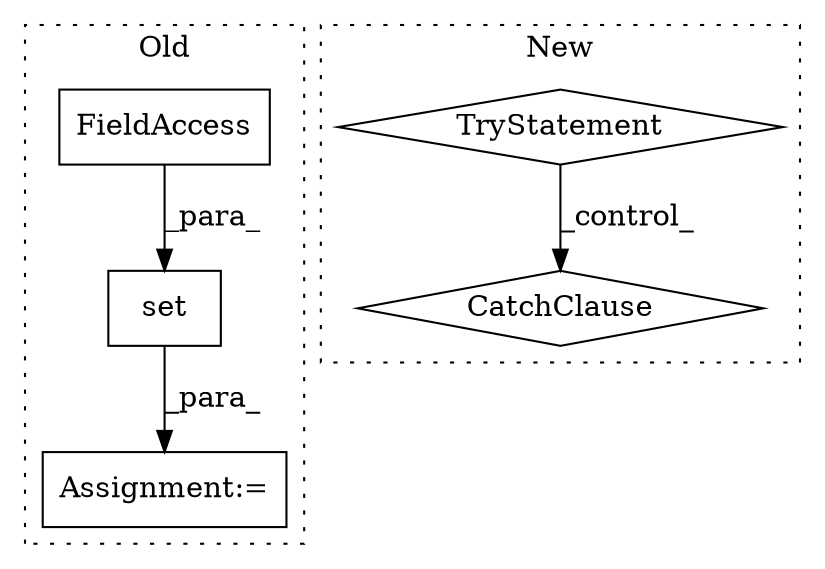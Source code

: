 digraph G {
subgraph cluster0 {
1 [label="set" a="32" s="2916,2944" l="4,1" shape="box"];
4 [label="Assignment:=" a="7" s="2889" l="1" shape="box"];
5 [label="FieldAccess" a="22" s="2920" l="19" shape="box"];
label = "Old";
style="dotted";
}
subgraph cluster1 {
2 [label="TryStatement" a="54" s="2932" l="4" shape="diamond"];
3 [label="CatchClause" a="12" s="3006,3051" l="11,2" shape="diamond"];
label = "New";
style="dotted";
}
1 -> 4 [label="_para_"];
2 -> 3 [label="_control_"];
5 -> 1 [label="_para_"];
}